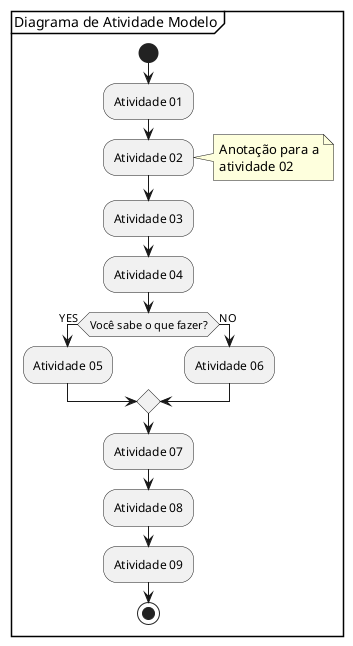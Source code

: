 @startuml DiagramaAtividadesPlantUMLModelo

partition "Diagrama de Atividade Modelo" {
start
    :Atividade 01;
    :Atividade 02;
    note right
        Anotação para a
        atividade 02
    end note

    :Atividade 03;
    :Atividade 04;

    if (Você sabe o que fazer?) then
        -> YES;
        :Atividade 05;
    else
        -> NO;
        :Atividade 06;
    endif
        :Atividade 07;

    :Atividade 08;
    :Atividade 09;

stop
}
@enduml